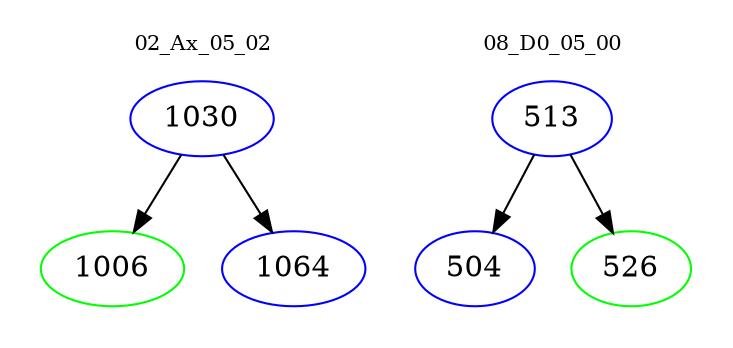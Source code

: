 digraph{
subgraph cluster_0 {
color = white
label = "02_Ax_05_02";
fontsize=10;
T0_1030 [label="1030", color="blue"]
T0_1030 -> T0_1006 [color="black"]
T0_1006 [label="1006", color="green"]
T0_1030 -> T0_1064 [color="black"]
T0_1064 [label="1064", color="blue"]
}
subgraph cluster_1 {
color = white
label = "08_D0_05_00";
fontsize=10;
T1_513 [label="513", color="blue"]
T1_513 -> T1_504 [color="black"]
T1_504 [label="504", color="blue"]
T1_513 -> T1_526 [color="black"]
T1_526 [label="526", color="green"]
}
}
